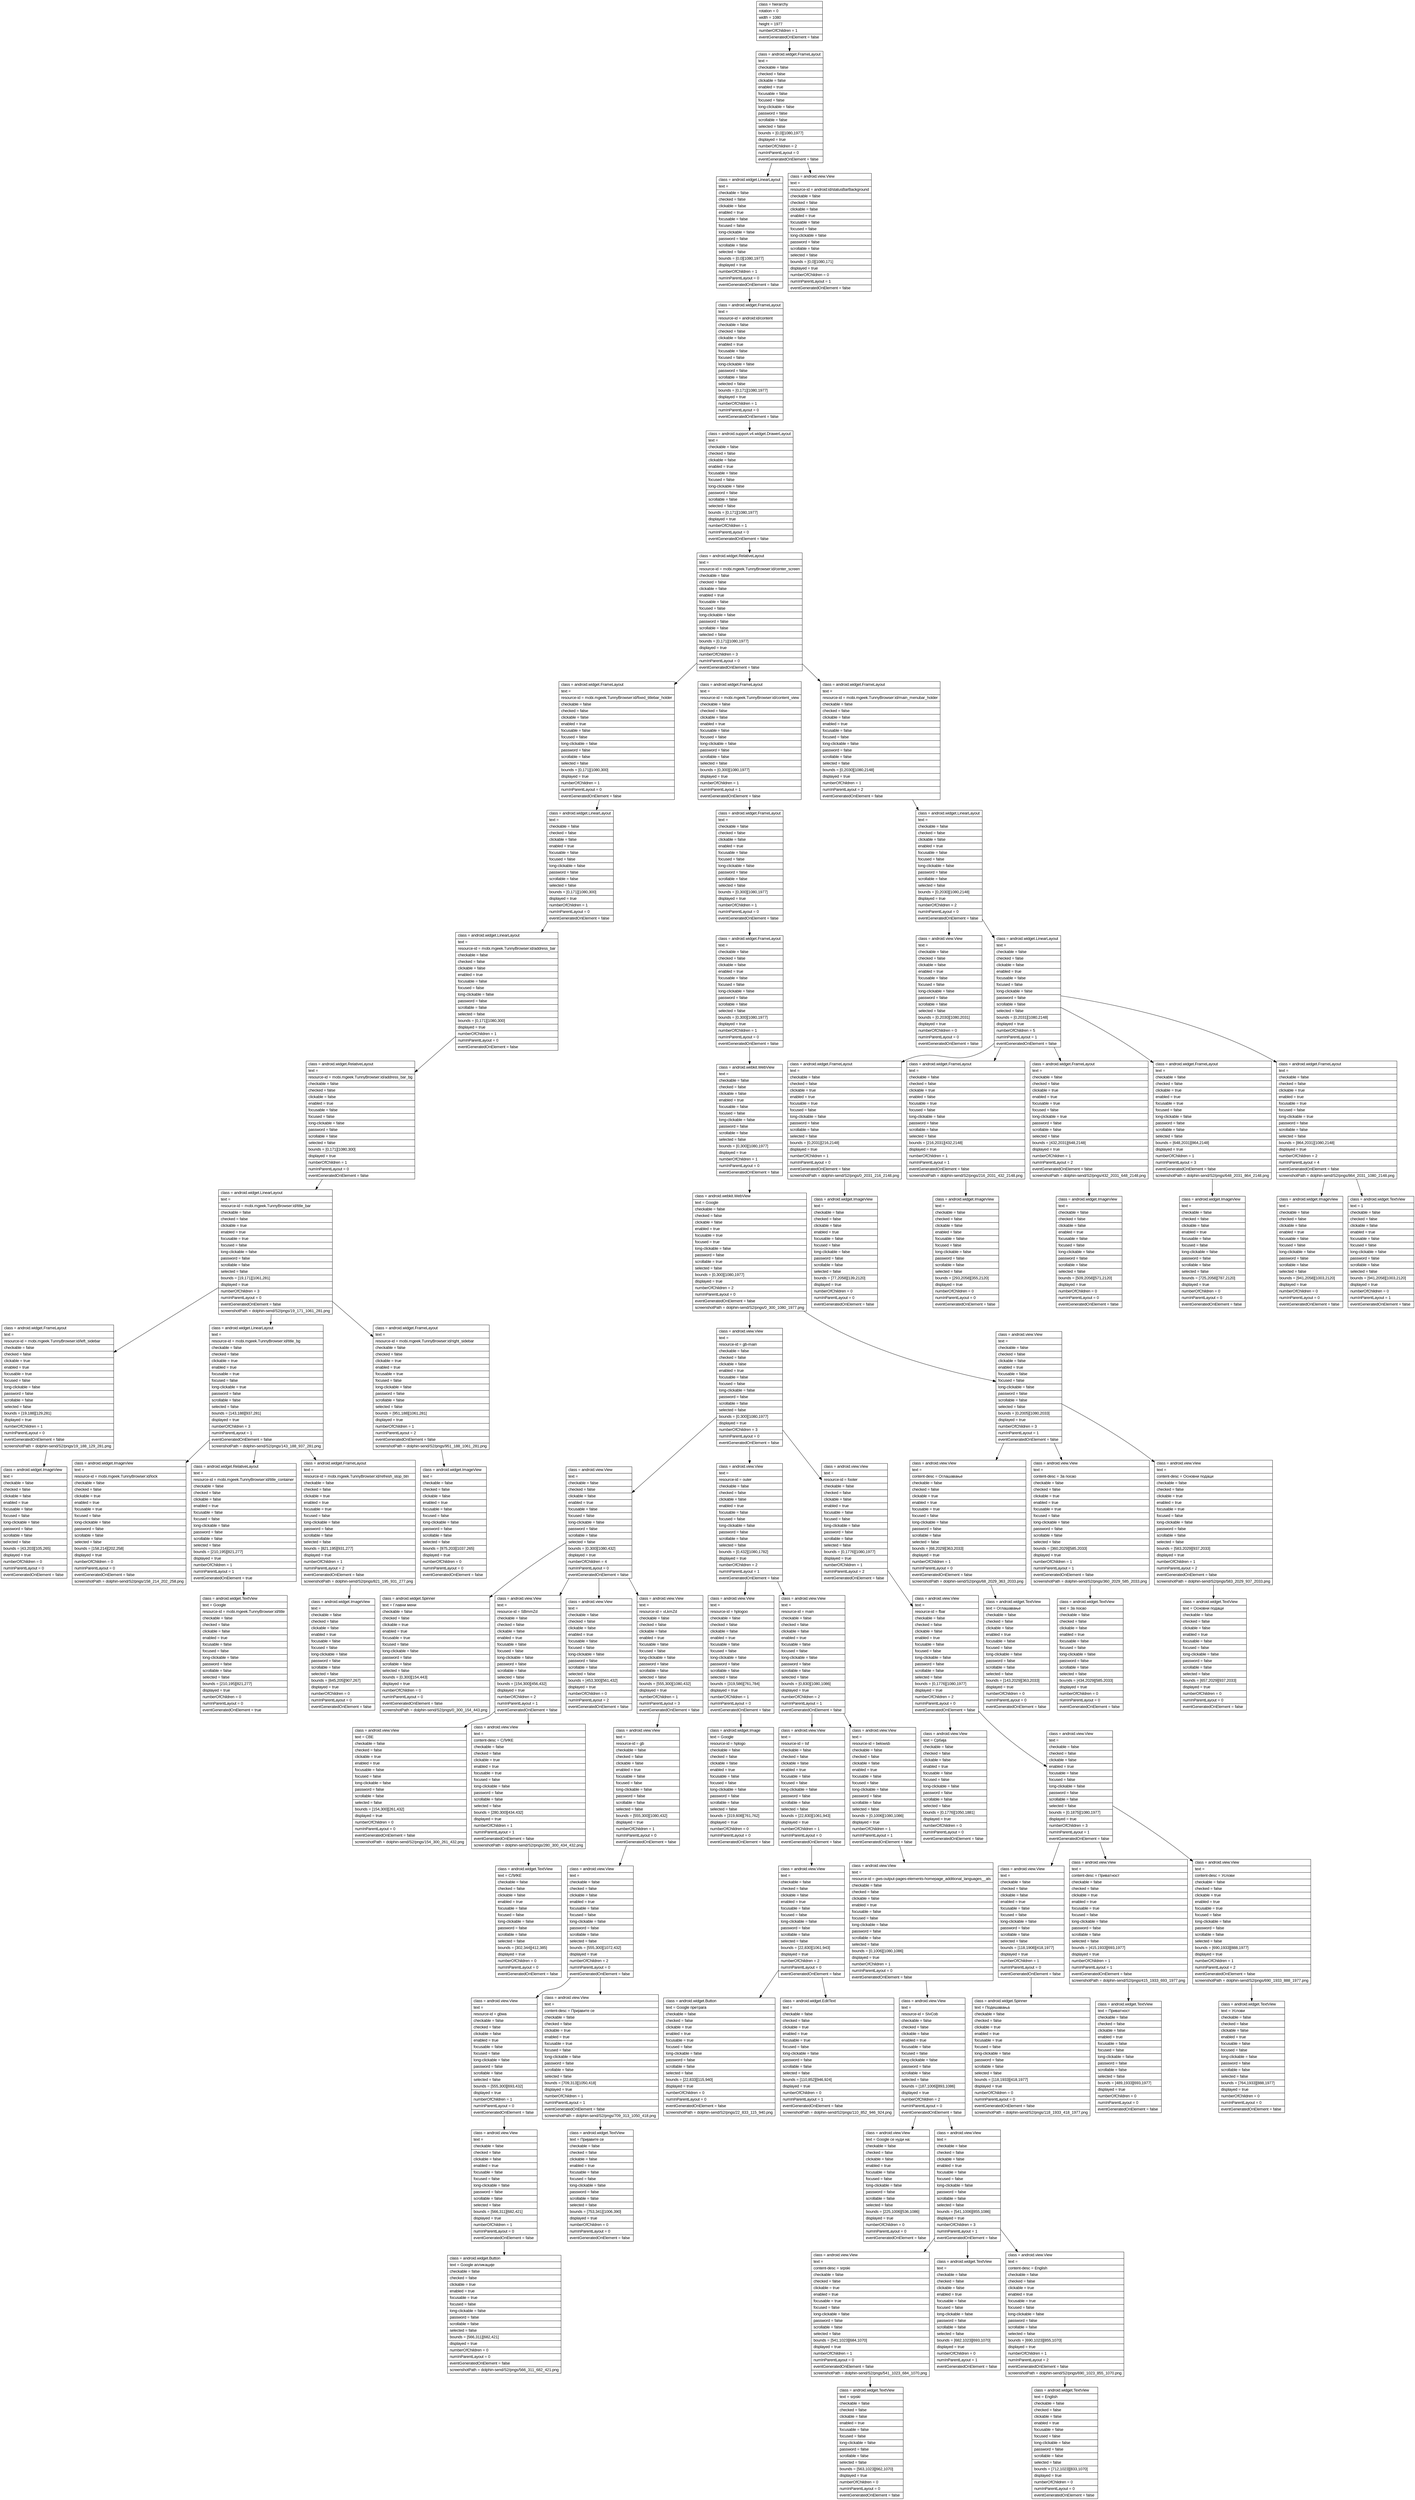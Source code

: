 digraph Layout {

	node [shape=record fontname=Arial];

	0	[label="{class = hierarchy\l|rotation = 0\l|width = 1080\l|height = 1977\l|numberOfChildren = 1\l|eventGeneratedOnElement = false \l}"]
	1	[label="{class = android.widget.FrameLayout\l|text = \l|checkable = false\l|checked = false\l|clickable = false\l|enabled = true\l|focusable = false\l|focused = false\l|long-clickable = false\l|password = false\l|scrollable = false\l|selected = false\l|bounds = [0,0][1080,1977]\l|displayed = true\l|numberOfChildren = 2\l|numInParentLayout = 0\l|eventGeneratedOnElement = false \l}"]
	2	[label="{class = android.widget.LinearLayout\l|text = \l|checkable = false\l|checked = false\l|clickable = false\l|enabled = true\l|focusable = false\l|focused = false\l|long-clickable = false\l|password = false\l|scrollable = false\l|selected = false\l|bounds = [0,0][1080,1977]\l|displayed = true\l|numberOfChildren = 1\l|numInParentLayout = 0\l|eventGeneratedOnElement = false \l}"]
	3	[label="{class = android.view.View\l|text = \l|resource-id = android:id/statusBarBackground\l|checkable = false\l|checked = false\l|clickable = false\l|enabled = true\l|focusable = false\l|focused = false\l|long-clickable = false\l|password = false\l|scrollable = false\l|selected = false\l|bounds = [0,0][1080,171]\l|displayed = true\l|numberOfChildren = 0\l|numInParentLayout = 1\l|eventGeneratedOnElement = false \l}"]
	4	[label="{class = android.widget.FrameLayout\l|text = \l|resource-id = android:id/content\l|checkable = false\l|checked = false\l|clickable = false\l|enabled = true\l|focusable = false\l|focused = false\l|long-clickable = false\l|password = false\l|scrollable = false\l|selected = false\l|bounds = [0,171][1080,1977]\l|displayed = true\l|numberOfChildren = 1\l|numInParentLayout = 0\l|eventGeneratedOnElement = false \l}"]
	5	[label="{class = android.support.v4.widget.DrawerLayout\l|text = \l|checkable = false\l|checked = false\l|clickable = false\l|enabled = true\l|focusable = false\l|focused = false\l|long-clickable = false\l|password = false\l|scrollable = false\l|selected = false\l|bounds = [0,171][1080,1977]\l|displayed = true\l|numberOfChildren = 1\l|numInParentLayout = 0\l|eventGeneratedOnElement = false \l}"]
	6	[label="{class = android.widget.RelativeLayout\l|text = \l|resource-id = mobi.mgeek.TunnyBrowser:id/center_screen\l|checkable = false\l|checked = false\l|clickable = false\l|enabled = true\l|focusable = false\l|focused = false\l|long-clickable = false\l|password = false\l|scrollable = false\l|selected = false\l|bounds = [0,171][1080,1977]\l|displayed = true\l|numberOfChildren = 3\l|numInParentLayout = 0\l|eventGeneratedOnElement = false \l}"]
	7	[label="{class = android.widget.FrameLayout\l|text = \l|resource-id = mobi.mgeek.TunnyBrowser:id/fixed_titlebar_holder\l|checkable = false\l|checked = false\l|clickable = false\l|enabled = true\l|focusable = false\l|focused = false\l|long-clickable = false\l|password = false\l|scrollable = false\l|selected = false\l|bounds = [0,171][1080,300]\l|displayed = true\l|numberOfChildren = 1\l|numInParentLayout = 0\l|eventGeneratedOnElement = false \l}"]
	8	[label="{class = android.widget.FrameLayout\l|text = \l|resource-id = mobi.mgeek.TunnyBrowser:id/content_view\l|checkable = false\l|checked = false\l|clickable = false\l|enabled = true\l|focusable = false\l|focused = false\l|long-clickable = false\l|password = false\l|scrollable = false\l|selected = false\l|bounds = [0,300][1080,1977]\l|displayed = true\l|numberOfChildren = 1\l|numInParentLayout = 1\l|eventGeneratedOnElement = false \l}"]
	9	[label="{class = android.widget.FrameLayout\l|text = \l|resource-id = mobi.mgeek.TunnyBrowser:id/main_menubar_holder\l|checkable = false\l|checked = false\l|clickable = false\l|enabled = true\l|focusable = false\l|focused = false\l|long-clickable = false\l|password = false\l|scrollable = false\l|selected = false\l|bounds = [0,2030][1080,2148]\l|displayed = true\l|numberOfChildren = 1\l|numInParentLayout = 2\l|eventGeneratedOnElement = false \l}"]
	10	[label="{class = android.widget.LinearLayout\l|text = \l|checkable = false\l|checked = false\l|clickable = false\l|enabled = true\l|focusable = false\l|focused = false\l|long-clickable = false\l|password = false\l|scrollable = false\l|selected = false\l|bounds = [0,171][1080,300]\l|displayed = true\l|numberOfChildren = 1\l|numInParentLayout = 0\l|eventGeneratedOnElement = false \l}"]
	11	[label="{class = android.widget.FrameLayout\l|text = \l|checkable = false\l|checked = false\l|clickable = false\l|enabled = true\l|focusable = false\l|focused = false\l|long-clickable = false\l|password = false\l|scrollable = false\l|selected = false\l|bounds = [0,300][1080,1977]\l|displayed = true\l|numberOfChildren = 1\l|numInParentLayout = 0\l|eventGeneratedOnElement = false \l}"]
	12	[label="{class = android.widget.LinearLayout\l|text = \l|checkable = false\l|checked = false\l|clickable = false\l|enabled = true\l|focusable = false\l|focused = false\l|long-clickable = false\l|password = false\l|scrollable = false\l|selected = false\l|bounds = [0,2030][1080,2148]\l|displayed = true\l|numberOfChildren = 2\l|numInParentLayout = 0\l|eventGeneratedOnElement = false \l}"]
	13	[label="{class = android.widget.LinearLayout\l|text = \l|resource-id = mobi.mgeek.TunnyBrowser:id/address_bar\l|checkable = false\l|checked = false\l|clickable = false\l|enabled = true\l|focusable = false\l|focused = false\l|long-clickable = false\l|password = false\l|scrollable = false\l|selected = false\l|bounds = [0,171][1080,300]\l|displayed = true\l|numberOfChildren = 1\l|numInParentLayout = 0\l|eventGeneratedOnElement = false \l}"]
	14	[label="{class = android.widget.FrameLayout\l|text = \l|checkable = false\l|checked = false\l|clickable = false\l|enabled = true\l|focusable = false\l|focused = false\l|long-clickable = false\l|password = false\l|scrollable = false\l|selected = false\l|bounds = [0,300][1080,1977]\l|displayed = true\l|numberOfChildren = 1\l|numInParentLayout = 0\l|eventGeneratedOnElement = false \l}"]
	15	[label="{class = android.view.View\l|text = \l|checkable = false\l|checked = false\l|clickable = false\l|enabled = true\l|focusable = false\l|focused = false\l|long-clickable = false\l|password = false\l|scrollable = false\l|selected = false\l|bounds = [0,2030][1080,2031]\l|displayed = true\l|numberOfChildren = 0\l|numInParentLayout = 0\l|eventGeneratedOnElement = false \l}"]
	16	[label="{class = android.widget.LinearLayout\l|text = \l|checkable = false\l|checked = false\l|clickable = false\l|enabled = true\l|focusable = false\l|focused = false\l|long-clickable = false\l|password = false\l|scrollable = false\l|selected = false\l|bounds = [0,2031][1080,2148]\l|displayed = true\l|numberOfChildren = 5\l|numInParentLayout = 1\l|eventGeneratedOnElement = false \l}"]
	17	[label="{class = android.widget.RelativeLayout\l|text = \l|resource-id = mobi.mgeek.TunnyBrowser:id/address_bar_bg\l|checkable = false\l|checked = false\l|clickable = false\l|enabled = true\l|focusable = false\l|focused = false\l|long-clickable = false\l|password = false\l|scrollable = false\l|selected = false\l|bounds = [0,171][1080,300]\l|displayed = true\l|numberOfChildren = 1\l|numInParentLayout = 0\l|eventGeneratedOnElement = false \l}"]
	18	[label="{class = android.webkit.WebView\l|text = \l|checkable = false\l|checked = false\l|clickable = false\l|enabled = true\l|focusable = false\l|focused = false\l|long-clickable = false\l|password = false\l|scrollable = false\l|selected = false\l|bounds = [0,300][1080,1977]\l|displayed = true\l|numberOfChildren = 1\l|numInParentLayout = 0\l|eventGeneratedOnElement = false \l}"]
	19	[label="{class = android.widget.FrameLayout\l|text = \l|checkable = false\l|checked = false\l|clickable = true\l|enabled = true\l|focusable = true\l|focused = false\l|long-clickable = false\l|password = false\l|scrollable = false\l|selected = false\l|bounds = [0,2031][216,2148]\l|displayed = true\l|numberOfChildren = 1\l|numInParentLayout = 0\l|eventGeneratedOnElement = false \l|screenshotPath = dolphin-send/S2/pngs/0_2031_216_2148.png\l}"]
	20	[label="{class = android.widget.FrameLayout\l|text = \l|checkable = false\l|checked = false\l|clickable = true\l|enabled = false\l|focusable = true\l|focused = false\l|long-clickable = false\l|password = false\l|scrollable = false\l|selected = false\l|bounds = [216,2031][432,2148]\l|displayed = true\l|numberOfChildren = 1\l|numInParentLayout = 1\l|eventGeneratedOnElement = false \l|screenshotPath = dolphin-send/S2/pngs/216_2031_432_2148.png\l}"]
	21	[label="{class = android.widget.FrameLayout\l|text = \l|checkable = false\l|checked = false\l|clickable = true\l|enabled = true\l|focusable = true\l|focused = false\l|long-clickable = true\l|password = false\l|scrollable = false\l|selected = false\l|bounds = [432,2031][648,2148]\l|displayed = true\l|numberOfChildren = 1\l|numInParentLayout = 2\l|eventGeneratedOnElement = false \l|screenshotPath = dolphin-send/S2/pngs/432_2031_648_2148.png\l}"]
	22	[label="{class = android.widget.FrameLayout\l|text = \l|checkable = false\l|checked = false\l|clickable = true\l|enabled = true\l|focusable = true\l|focused = false\l|long-clickable = false\l|password = false\l|scrollable = false\l|selected = false\l|bounds = [648,2031][864,2148]\l|displayed = true\l|numberOfChildren = 1\l|numInParentLayout = 3\l|eventGeneratedOnElement = false \l|screenshotPath = dolphin-send/S2/pngs/648_2031_864_2148.png\l}"]
	23	[label="{class = android.widget.FrameLayout\l|text = \l|checkable = false\l|checked = false\l|clickable = true\l|enabled = true\l|focusable = true\l|focused = false\l|long-clickable = true\l|password = false\l|scrollable = false\l|selected = false\l|bounds = [864,2031][1080,2148]\l|displayed = true\l|numberOfChildren = 2\l|numInParentLayout = 4\l|eventGeneratedOnElement = false \l|screenshotPath = dolphin-send/S2/pngs/864_2031_1080_2148.png\l}"]
	24	[label="{class = android.widget.LinearLayout\l|text = \l|resource-id = mobi.mgeek.TunnyBrowser:id/title_bar\l|checkable = false\l|checked = false\l|clickable = true\l|enabled = true\l|focusable = true\l|focused = false\l|long-clickable = false\l|password = false\l|scrollable = false\l|selected = false\l|bounds = [19,171][1061,281]\l|displayed = true\l|numberOfChildren = 3\l|numInParentLayout = 0\l|eventGeneratedOnElement = false \l|screenshotPath = dolphin-send/S2/pngs/19_171_1061_281.png\l}"]
	25	[label="{class = android.webkit.WebView\l|text = Google\l|checkable = false\l|checked = false\l|clickable = false\l|enabled = true\l|focusable = true\l|focused = true\l|long-clickable = false\l|password = false\l|scrollable = true\l|selected = false\l|bounds = [0,300][1080,1977]\l|displayed = true\l|numberOfChildren = 2\l|numInParentLayout = 0\l|eventGeneratedOnElement = false \l|screenshotPath = dolphin-send/S2/pngs/0_300_1080_1977.png\l}"]
	26	[label="{class = android.widget.ImageView\l|text = \l|checkable = false\l|checked = false\l|clickable = false\l|enabled = true\l|focusable = false\l|focused = false\l|long-clickable = false\l|password = false\l|scrollable = false\l|selected = false\l|bounds = [77,2058][139,2120]\l|displayed = true\l|numberOfChildren = 0\l|numInParentLayout = 0\l|eventGeneratedOnElement = false \l}"]
	27	[label="{class = android.widget.ImageView\l|text = \l|checkable = false\l|checked = false\l|clickable = false\l|enabled = false\l|focusable = false\l|focused = false\l|long-clickable = false\l|password = false\l|scrollable = false\l|selected = false\l|bounds = [293,2058][355,2120]\l|displayed = true\l|numberOfChildren = 0\l|numInParentLayout = 0\l|eventGeneratedOnElement = false \l}"]
	28	[label="{class = android.widget.ImageView\l|text = \l|checkable = false\l|checked = false\l|clickable = false\l|enabled = true\l|focusable = false\l|focused = false\l|long-clickable = false\l|password = false\l|scrollable = false\l|selected = false\l|bounds = [509,2058][571,2120]\l|displayed = true\l|numberOfChildren = 0\l|numInParentLayout = 0\l|eventGeneratedOnElement = false \l}"]
	29	[label="{class = android.widget.ImageView\l|text = \l|checkable = false\l|checked = false\l|clickable = false\l|enabled = true\l|focusable = false\l|focused = false\l|long-clickable = false\l|password = false\l|scrollable = false\l|selected = false\l|bounds = [725,2058][787,2120]\l|displayed = true\l|numberOfChildren = 0\l|numInParentLayout = 0\l|eventGeneratedOnElement = false \l}"]
	30	[label="{class = android.widget.ImageView\l|text = \l|checkable = false\l|checked = false\l|clickable = false\l|enabled = true\l|focusable = false\l|focused = false\l|long-clickable = false\l|password = false\l|scrollable = false\l|selected = false\l|bounds = [941,2058][1003,2120]\l|displayed = true\l|numberOfChildren = 0\l|numInParentLayout = 0\l|eventGeneratedOnElement = false \l}"]
	31	[label="{class = android.widget.TextView\l|text = 1\l|checkable = false\l|checked = false\l|clickable = false\l|enabled = true\l|focusable = false\l|focused = false\l|long-clickable = false\l|password = false\l|scrollable = false\l|selected = false\l|bounds = [941,2058][1003,2120]\l|displayed = true\l|numberOfChildren = 0\l|numInParentLayout = 1\l|eventGeneratedOnElement = false \l}"]
	32	[label="{class = android.widget.FrameLayout\l|text = \l|resource-id = mobi.mgeek.TunnyBrowser:id/left_sidebar\l|checkable = false\l|checked = false\l|clickable = true\l|enabled = true\l|focusable = true\l|focused = false\l|long-clickable = false\l|password = false\l|scrollable = false\l|selected = false\l|bounds = [19,188][129,281]\l|displayed = true\l|numberOfChildren = 1\l|numInParentLayout = 0\l|eventGeneratedOnElement = false \l|screenshotPath = dolphin-send/S2/pngs/19_188_129_281.png\l}"]
	33	[label="{class = android.widget.LinearLayout\l|text = \l|resource-id = mobi.mgeek.TunnyBrowser:id/title_bg\l|checkable = false\l|checked = false\l|clickable = true\l|enabled = true\l|focusable = true\l|focused = false\l|long-clickable = true\l|password = false\l|scrollable = false\l|selected = false\l|bounds = [143,188][937,281]\l|displayed = true\l|numberOfChildren = 3\l|numInParentLayout = 1\l|eventGeneratedOnElement = false \l|screenshotPath = dolphin-send/S2/pngs/143_188_937_281.png\l}"]
	34	[label="{class = android.widget.FrameLayout\l|text = \l|resource-id = mobi.mgeek.TunnyBrowser:id/right_sidebar\l|checkable = false\l|checked = false\l|clickable = true\l|enabled = true\l|focusable = true\l|focused = false\l|long-clickable = false\l|password = false\l|scrollable = false\l|selected = false\l|bounds = [951,188][1061,281]\l|displayed = true\l|numberOfChildren = 1\l|numInParentLayout = 2\l|eventGeneratedOnElement = false \l|screenshotPath = dolphin-send/S2/pngs/951_188_1061_281.png\l}"]
	35	[label="{class = android.view.View\l|text = \l|resource-id = gb-main\l|checkable = false\l|checked = false\l|clickable = false\l|enabled = true\l|focusable = false\l|focused = false\l|long-clickable = false\l|password = false\l|scrollable = false\l|selected = false\l|bounds = [0,300][1080,1977]\l|displayed = true\l|numberOfChildren = 3\l|numInParentLayout = 0\l|eventGeneratedOnElement = false \l}"]
	36	[label="{class = android.view.View\l|text = \l|checkable = false\l|checked = false\l|clickable = false\l|enabled = true\l|focusable = false\l|focused = false\l|long-clickable = false\l|password = false\l|scrollable = false\l|selected = false\l|bounds = [0,2005][1080,2033]\l|displayed = true\l|numberOfChildren = 3\l|numInParentLayout = 1\l|eventGeneratedOnElement = false \l}"]
	37	[label="{class = android.widget.ImageView\l|text = \l|checkable = false\l|checked = false\l|clickable = false\l|enabled = true\l|focusable = false\l|focused = false\l|long-clickable = false\l|password = false\l|scrollable = false\l|selected = false\l|bounds = [43,203][105,265]\l|displayed = true\l|numberOfChildren = 0\l|numInParentLayout = 0\l|eventGeneratedOnElement = false \l}"]
	38	[label="{class = android.widget.ImageView\l|text = \l|resource-id = mobi.mgeek.TunnyBrowser:id/lock\l|checkable = false\l|checked = false\l|clickable = true\l|enabled = true\l|focusable = true\l|focused = false\l|long-clickable = false\l|password = false\l|scrollable = false\l|selected = false\l|bounds = [158,214][202,258]\l|displayed = true\l|numberOfChildren = 0\l|numInParentLayout = 0\l|eventGeneratedOnElement = false \l|screenshotPath = dolphin-send/S2/pngs/158_214_202_258.png\l}"]
	39	[label="{class = android.widget.RelativeLayout\l|text = \l|resource-id = mobi.mgeek.TunnyBrowser:id/title_container\l|checkable = false\l|checked = false\l|clickable = false\l|enabled = true\l|focusable = false\l|focused = false\l|long-clickable = false\l|password = false\l|scrollable = false\l|selected = false\l|bounds = [210,195][821,277]\l|displayed = true\l|numberOfChildren = 1\l|numInParentLayout = 1\l|eventGeneratedOnElement = true \l}"]
	40	[label="{class = android.widget.FrameLayout\l|text = \l|resource-id = mobi.mgeek.TunnyBrowser:id/refresh_stop_btn\l|checkable = false\l|checked = false\l|clickable = true\l|enabled = true\l|focusable = true\l|focused = false\l|long-clickable = false\l|password = false\l|scrollable = false\l|selected = false\l|bounds = [821,195][931,277]\l|displayed = true\l|numberOfChildren = 1\l|numInParentLayout = 2\l|eventGeneratedOnElement = false \l|screenshotPath = dolphin-send/S2/pngs/821_195_931_277.png\l}"]
	41	[label="{class = android.widget.ImageView\l|text = \l|checkable = false\l|checked = false\l|clickable = false\l|enabled = true\l|focusable = false\l|focused = false\l|long-clickable = false\l|password = false\l|scrollable = false\l|selected = false\l|bounds = [975,203][1037,265]\l|displayed = true\l|numberOfChildren = 0\l|numInParentLayout = 0\l|eventGeneratedOnElement = false \l}"]
	42	[label="{class = android.view.View\l|text = \l|checkable = false\l|checked = false\l|clickable = false\l|enabled = true\l|focusable = false\l|focused = false\l|long-clickable = false\l|password = false\l|scrollable = false\l|selected = false\l|bounds = [0,300][1080,432]\l|displayed = true\l|numberOfChildren = 4\l|numInParentLayout = 0\l|eventGeneratedOnElement = false \l}"]
	43	[label="{class = android.view.View\l|text = \l|resource-id = outer\l|checkable = false\l|checked = false\l|clickable = false\l|enabled = true\l|focusable = false\l|focused = false\l|long-clickable = false\l|password = false\l|scrollable = false\l|selected = false\l|bounds = [0,432][1080,1782]\l|displayed = true\l|numberOfChildren = 2\l|numInParentLayout = 1\l|eventGeneratedOnElement = false \l}"]
	44	[label="{class = android.view.View\l|text = \l|resource-id = footer\l|checkable = false\l|checked = false\l|clickable = false\l|enabled = true\l|focusable = false\l|focused = false\l|long-clickable = false\l|password = false\l|scrollable = false\l|selected = false\l|bounds = [0,1776][1080,1977]\l|displayed = true\l|numberOfChildren = 1\l|numInParentLayout = 2\l|eventGeneratedOnElement = false \l}"]
	45	[label="{class = android.view.View\l|text = \l|content-desc = Оглашавање\l|checkable = false\l|checked = false\l|clickable = true\l|enabled = true\l|focusable = true\l|focused = false\l|long-clickable = false\l|password = false\l|scrollable = false\l|selected = false\l|bounds = [68,2029][363,2033]\l|displayed = true\l|numberOfChildren = 1\l|numInParentLayout = 0\l|eventGeneratedOnElement = false \l|screenshotPath = dolphin-send/S2/pngs/68_2029_363_2033.png\l}"]
	46	[label="{class = android.view.View\l|text = \l|content-desc = За посао\l|checkable = false\l|checked = false\l|clickable = true\l|enabled = true\l|focusable = true\l|focused = false\l|long-clickable = false\l|password = false\l|scrollable = false\l|selected = false\l|bounds = [360,2029][585,2033]\l|displayed = true\l|numberOfChildren = 1\l|numInParentLayout = 1\l|eventGeneratedOnElement = false \l|screenshotPath = dolphin-send/S2/pngs/360_2029_585_2033.png\l}"]
	47	[label="{class = android.view.View\l|text = \l|content-desc = Основни подаци\l|checkable = false\l|checked = false\l|clickable = true\l|enabled = true\l|focusable = true\l|focused = false\l|long-clickable = false\l|password = false\l|scrollable = false\l|selected = false\l|bounds = [583,2029][937,2033]\l|displayed = true\l|numberOfChildren = 1\l|numInParentLayout = 2\l|eventGeneratedOnElement = false \l|screenshotPath = dolphin-send/S2/pngs/583_2029_937_2033.png\l}"]
	48	[label="{class = android.widget.TextView\l|text = Google\l|resource-id = mobi.mgeek.TunnyBrowser:id/title\l|checkable = false\l|checked = false\l|clickable = false\l|enabled = true\l|focusable = false\l|focused = false\l|long-clickable = false\l|password = false\l|scrollable = false\l|selected = false\l|bounds = [210,195][821,277]\l|displayed = true\l|numberOfChildren = 0\l|numInParentLayout = 0\l|eventGeneratedOnElement = true \l}"]
	49	[label="{class = android.widget.ImageView\l|text = \l|checkable = false\l|checked = false\l|clickable = false\l|enabled = true\l|focusable = false\l|focused = false\l|long-clickable = false\l|password = false\l|scrollable = false\l|selected = false\l|bounds = [845,205][907,267]\l|displayed = true\l|numberOfChildren = 0\l|numInParentLayout = 0\l|eventGeneratedOnElement = false \l}"]
	50	[label="{class = android.widget.Spinner\l|text = Главни мени\l|checkable = false\l|checked = false\l|clickable = true\l|enabled = true\l|focusable = true\l|focused = false\l|long-clickable = false\l|password = false\l|scrollable = false\l|selected = false\l|bounds = [0,300][154,443]\l|displayed = true\l|numberOfChildren = 0\l|numInParentLayout = 0\l|eventGeneratedOnElement = false \l|screenshotPath = dolphin-send/S2/pngs/0_300_154_443.png\l}"]
	51	[label="{class = android.view.View\l|text = \l|resource-id = SBmmZd\l|checkable = false\l|checked = false\l|clickable = false\l|enabled = true\l|focusable = false\l|focused = false\l|long-clickable = false\l|password = false\l|scrollable = false\l|selected = false\l|bounds = [154,300][456,432]\l|displayed = true\l|numberOfChildren = 2\l|numInParentLayout = 1\l|eventGeneratedOnElement = false \l}"]
	52	[label="{class = android.view.View\l|text = \l|checkable = false\l|checked = false\l|clickable = false\l|enabled = true\l|focusable = false\l|focused = false\l|long-clickable = false\l|password = false\l|scrollable = false\l|selected = false\l|bounds = [453,300][561,432]\l|displayed = true\l|numberOfChildren = 0\l|numInParentLayout = 2\l|eventGeneratedOnElement = false \l}"]
	53	[label="{class = android.view.View\l|text = \l|resource-id = vLkmZd\l|checkable = false\l|checked = false\l|clickable = false\l|enabled = true\l|focusable = false\l|focused = false\l|long-clickable = false\l|password = false\l|scrollable = false\l|selected = false\l|bounds = [555,300][1080,432]\l|displayed = true\l|numberOfChildren = 1\l|numInParentLayout = 3\l|eventGeneratedOnElement = false \l}"]
	54	[label="{class = android.view.View\l|text = \l|resource-id = hplogoo\l|checkable = false\l|checked = false\l|clickable = false\l|enabled = true\l|focusable = false\l|focused = false\l|long-clickable = false\l|password = false\l|scrollable = false\l|selected = false\l|bounds = [319,586][761,784]\l|displayed = true\l|numberOfChildren = 1\l|numInParentLayout = 0\l|eventGeneratedOnElement = false \l}"]
	55	[label="{class = android.view.View\l|text = \l|resource-id = main\l|checkable = false\l|checked = false\l|clickable = false\l|enabled = true\l|focusable = false\l|focused = false\l|long-clickable = false\l|password = false\l|scrollable = false\l|selected = false\l|bounds = [0,830][1080,1086]\l|displayed = true\l|numberOfChildren = 2\l|numInParentLayout = 1\l|eventGeneratedOnElement = false \l}"]
	56	[label="{class = android.view.View\l|text = \l|resource-id = fbar\l|checkable = false\l|checked = false\l|clickable = false\l|enabled = true\l|focusable = false\l|focused = false\l|long-clickable = false\l|password = false\l|scrollable = false\l|selected = false\l|bounds = [0,1776][1080,1977]\l|displayed = true\l|numberOfChildren = 2\l|numInParentLayout = 0\l|eventGeneratedOnElement = false \l}"]
	57	[label="{class = android.widget.TextView\l|text = Оглашавање\l|checkable = false\l|checked = false\l|clickable = false\l|enabled = true\l|focusable = false\l|focused = false\l|long-clickable = false\l|password = false\l|scrollable = false\l|selected = false\l|bounds = [143,2029][363,2033]\l|displayed = true\l|numberOfChildren = 0\l|numInParentLayout = 0\l|eventGeneratedOnElement = false \l}"]
	58	[label="{class = android.widget.TextView\l|text = За посао\l|checkable = false\l|checked = false\l|clickable = false\l|enabled = true\l|focusable = false\l|focused = false\l|long-clickable = false\l|password = false\l|scrollable = false\l|selected = false\l|bounds = [434,2029][585,2033]\l|displayed = true\l|numberOfChildren = 0\l|numInParentLayout = 0\l|eventGeneratedOnElement = false \l}"]
	59	[label="{class = android.widget.TextView\l|text = Основни подаци\l|checkable = false\l|checked = false\l|clickable = false\l|enabled = true\l|focusable = false\l|focused = false\l|long-clickable = false\l|password = false\l|scrollable = false\l|selected = false\l|bounds = [657,2029][937,2033]\l|displayed = true\l|numberOfChildren = 0\l|numInParentLayout = 0\l|eventGeneratedOnElement = false \l}"]
	60	[label="{class = android.view.View\l|text = СВЕ\l|checkable = false\l|checked = false\l|clickable = true\l|enabled = true\l|focusable = false\l|focused = false\l|long-clickable = false\l|password = false\l|scrollable = false\l|selected = false\l|bounds = [154,300][261,432]\l|displayed = true\l|numberOfChildren = 0\l|numInParentLayout = 0\l|eventGeneratedOnElement = false \l|screenshotPath = dolphin-send/S2/pngs/154_300_261_432.png\l}"]
	61	[label="{class = android.view.View\l|text = \l|content-desc = СЛИКЕ\l|checkable = false\l|checked = false\l|clickable = true\l|enabled = true\l|focusable = true\l|focused = false\l|long-clickable = false\l|password = false\l|scrollable = false\l|selected = false\l|bounds = [280,300][434,432]\l|displayed = true\l|numberOfChildren = 1\l|numInParentLayout = 1\l|eventGeneratedOnElement = false \l|screenshotPath = dolphin-send/S2/pngs/280_300_434_432.png\l}"]
	62	[label="{class = android.view.View\l|text = \l|resource-id = gb\l|checkable = false\l|checked = false\l|clickable = false\l|enabled = true\l|focusable = false\l|focused = false\l|long-clickable = false\l|password = false\l|scrollable = false\l|selected = false\l|bounds = [555,300][1080,432]\l|displayed = true\l|numberOfChildren = 1\l|numInParentLayout = 0\l|eventGeneratedOnElement = false \l}"]
	63	[label="{class = android.widget.Image\l|text = Google\l|resource-id = hplogo\l|checkable = false\l|checked = false\l|clickable = false\l|enabled = true\l|focusable = false\l|focused = false\l|long-clickable = false\l|password = false\l|scrollable = false\l|selected = false\l|bounds = [319,608][761,762]\l|displayed = true\l|numberOfChildren = 0\l|numInParentLayout = 0\l|eventGeneratedOnElement = false \l}"]
	64	[label="{class = android.view.View\l|text = \l|resource-id = tsf\l|checkable = false\l|checked = false\l|clickable = false\l|enabled = true\l|focusable = false\l|focused = false\l|long-clickable = false\l|password = false\l|scrollable = false\l|selected = false\l|bounds = [22,830][1061,943]\l|displayed = true\l|numberOfChildren = 1\l|numInParentLayout = 0\l|eventGeneratedOnElement = false \l}"]
	65	[label="{class = android.view.View\l|text = \l|resource-id = belowsb\l|checkable = false\l|checked = false\l|clickable = false\l|enabled = true\l|focusable = false\l|focused = false\l|long-clickable = false\l|password = false\l|scrollable = false\l|selected = false\l|bounds = [0,1006][1080,1086]\l|displayed = true\l|numberOfChildren = 1\l|numInParentLayout = 1\l|eventGeneratedOnElement = false \l}"]
	66	[label="{class = android.view.View\l|text = Србија\l|checkable = false\l|checked = false\l|clickable = false\l|enabled = true\l|focusable = false\l|focused = false\l|long-clickable = false\l|password = false\l|scrollable = false\l|selected = false\l|bounds = [0,1776][1050,1881]\l|displayed = true\l|numberOfChildren = 0\l|numInParentLayout = 0\l|eventGeneratedOnElement = false \l}"]
	67	[label="{class = android.view.View\l|text = \l|checkable = false\l|checked = false\l|clickable = false\l|enabled = true\l|focusable = false\l|focused = false\l|long-clickable = false\l|password = false\l|scrollable = false\l|selected = false\l|bounds = [0,1875][1080,1977]\l|displayed = true\l|numberOfChildren = 3\l|numInParentLayout = 1\l|eventGeneratedOnElement = false \l}"]
	68	[label="{class = android.widget.TextView\l|text = СЛИКЕ\l|checkable = false\l|checked = false\l|clickable = false\l|enabled = true\l|focusable = false\l|focused = false\l|long-clickable = false\l|password = false\l|scrollable = false\l|selected = false\l|bounds = [302,344][412,385]\l|displayed = true\l|numberOfChildren = 0\l|numInParentLayout = 0\l|eventGeneratedOnElement = false \l}"]
	69	[label="{class = android.view.View\l|text = \l|checkable = false\l|checked = false\l|clickable = false\l|enabled = true\l|focusable = false\l|focused = false\l|long-clickable = false\l|password = false\l|scrollable = false\l|selected = false\l|bounds = [555,300][1072,432]\l|displayed = true\l|numberOfChildren = 2\l|numInParentLayout = 0\l|eventGeneratedOnElement = false \l}"]
	70	[label="{class = android.view.View\l|text = \l|checkable = false\l|checked = false\l|clickable = false\l|enabled = true\l|focusable = false\l|focused = false\l|long-clickable = false\l|password = false\l|scrollable = false\l|selected = false\l|bounds = [22,830][1061,943]\l|displayed = true\l|numberOfChildren = 2\l|numInParentLayout = 0\l|eventGeneratedOnElement = false \l}"]
	71	[label="{class = android.view.View\l|text = \l|resource-id = gws-output-pages-elements-homepage_additional_languages__als\l|checkable = false\l|checked = false\l|clickable = false\l|enabled = true\l|focusable = false\l|focused = false\l|long-clickable = false\l|password = false\l|scrollable = false\l|selected = false\l|bounds = [0,1006][1080,1086]\l|displayed = true\l|numberOfChildren = 1\l|numInParentLayout = 0\l|eventGeneratedOnElement = false \l}"]
	72	[label="{class = android.view.View\l|text = \l|checkable = false\l|checked = false\l|clickable = false\l|enabled = true\l|focusable = false\l|focused = false\l|long-clickable = false\l|password = false\l|scrollable = false\l|selected = false\l|bounds = [118,1908][418,1977]\l|displayed = true\l|numberOfChildren = 1\l|numInParentLayout = 0\l|eventGeneratedOnElement = false \l}"]
	73	[label="{class = android.view.View\l|text = \l|content-desc = Приватност\l|checkable = false\l|checked = false\l|clickable = true\l|enabled = true\l|focusable = true\l|focused = false\l|long-clickable = false\l|password = false\l|scrollable = false\l|selected = false\l|bounds = [415,1933][693,1977]\l|displayed = true\l|numberOfChildren = 1\l|numInParentLayout = 1\l|eventGeneratedOnElement = false \l|screenshotPath = dolphin-send/S2/pngs/415_1933_693_1977.png\l}"]
	74	[label="{class = android.view.View\l|text = \l|content-desc = Услови\l|checkable = false\l|checked = false\l|clickable = true\l|enabled = true\l|focusable = true\l|focused = false\l|long-clickable = false\l|password = false\l|scrollable = false\l|selected = false\l|bounds = [690,1933][888,1977]\l|displayed = true\l|numberOfChildren = 1\l|numInParentLayout = 2\l|eventGeneratedOnElement = false \l|screenshotPath = dolphin-send/S2/pngs/690_1933_888_1977.png\l}"]
	75	[label="{class = android.view.View\l|text = \l|resource-id = gbwa\l|checkable = false\l|checked = false\l|clickable = false\l|enabled = true\l|focusable = false\l|focused = false\l|long-clickable = false\l|password = false\l|scrollable = false\l|selected = false\l|bounds = [555,300][693,432]\l|displayed = true\l|numberOfChildren = 1\l|numInParentLayout = 0\l|eventGeneratedOnElement = false \l}"]
	76	[label="{class = android.view.View\l|text = \l|content-desc = Пријавите се\l|checkable = false\l|checked = false\l|clickable = true\l|enabled = true\l|focusable = true\l|focused = false\l|long-clickable = false\l|password = false\l|scrollable = false\l|selected = false\l|bounds = [709,313][1050,418]\l|displayed = true\l|numberOfChildren = 1\l|numInParentLayout = 1\l|eventGeneratedOnElement = false \l|screenshotPath = dolphin-send/S2/pngs/709_313_1050_418.png\l}"]
	77	[label="{class = android.widget.Button\l|text = Google претрага\l|checkable = false\l|checked = false\l|clickable = true\l|enabled = true\l|focusable = true\l|focused = false\l|long-clickable = false\l|password = false\l|scrollable = false\l|selected = false\l|bounds = [22,833][115,940]\l|displayed = true\l|numberOfChildren = 0\l|numInParentLayout = 0\l|eventGeneratedOnElement = false \l|screenshotPath = dolphin-send/S2/pngs/22_833_115_940.png\l}"]
	78	[label="{class = android.widget.EditText\l|text = \l|checkable = false\l|checked = false\l|clickable = true\l|enabled = true\l|focusable = true\l|focused = false\l|long-clickable = false\l|password = false\l|scrollable = false\l|selected = false\l|bounds = [110,852][946,924]\l|displayed = true\l|numberOfChildren = 0\l|numInParentLayout = 1\l|eventGeneratedOnElement = false \l|screenshotPath = dolphin-send/S2/pngs/110_852_946_924.png\l}"]
	79	[label="{class = android.view.View\l|text = \l|resource-id = SIvCob\l|checkable = false\l|checked = false\l|clickable = false\l|enabled = true\l|focusable = false\l|focused = false\l|long-clickable = false\l|password = false\l|scrollable = false\l|selected = false\l|bounds = [187,1006][893,1086]\l|displayed = true\l|numberOfChildren = 2\l|numInParentLayout = 0\l|eventGeneratedOnElement = false \l}"]
	80	[label="{class = android.widget.Spinner\l|text = Подешавања\l|checkable = false\l|checked = false\l|clickable = true\l|enabled = true\l|focusable = true\l|focused = false\l|long-clickable = false\l|password = false\l|scrollable = false\l|selected = false\l|bounds = [118,1933][418,1977]\l|displayed = true\l|numberOfChildren = 0\l|numInParentLayout = 0\l|eventGeneratedOnElement = false \l|screenshotPath = dolphin-send/S2/pngs/118_1933_418_1977.png\l}"]
	81	[label="{class = android.widget.TextView\l|text = Приватност\l|checkable = false\l|checked = false\l|clickable = false\l|enabled = true\l|focusable = false\l|focused = false\l|long-clickable = false\l|password = false\l|scrollable = false\l|selected = false\l|bounds = [489,1933][693,1977]\l|displayed = true\l|numberOfChildren = 0\l|numInParentLayout = 0\l|eventGeneratedOnElement = false \l}"]
	82	[label="{class = android.widget.TextView\l|text = Услови\l|checkable = false\l|checked = false\l|clickable = false\l|enabled = true\l|focusable = false\l|focused = false\l|long-clickable = false\l|password = false\l|scrollable = false\l|selected = false\l|bounds = [764,1933][888,1977]\l|displayed = true\l|numberOfChildren = 0\l|numInParentLayout = 0\l|eventGeneratedOnElement = false \l}"]
	83	[label="{class = android.view.View\l|text = \l|checkable = false\l|checked = false\l|clickable = false\l|enabled = true\l|focusable = false\l|focused = false\l|long-clickable = false\l|password = false\l|scrollable = false\l|selected = false\l|bounds = [566,311][682,421]\l|displayed = true\l|numberOfChildren = 1\l|numInParentLayout = 0\l|eventGeneratedOnElement = false \l}"]
	84	[label="{class = android.widget.TextView\l|text = Пријавите се\l|checkable = false\l|checked = false\l|clickable = false\l|enabled = true\l|focusable = false\l|focused = false\l|long-clickable = false\l|password = false\l|scrollable = false\l|selected = false\l|bounds = [753,341][1006,390]\l|displayed = true\l|numberOfChildren = 0\l|numInParentLayout = 0\l|eventGeneratedOnElement = false \l}"]
	85	[label="{class = android.view.View\l|text = Google се нуди на:\l|checkable = false\l|checked = false\l|clickable = false\l|enabled = true\l|focusable = false\l|focused = false\l|long-clickable = false\l|password = false\l|scrollable = false\l|selected = false\l|bounds = [225,1006][536,1086]\l|displayed = true\l|numberOfChildren = 0\l|numInParentLayout = 0\l|eventGeneratedOnElement = false \l}"]
	86	[label="{class = android.view.View\l|text = \l|checkable = false\l|checked = false\l|clickable = false\l|enabled = true\l|focusable = false\l|focused = false\l|long-clickable = false\l|password = false\l|scrollable = false\l|selected = false\l|bounds = [541,1006][855,1086]\l|displayed = true\l|numberOfChildren = 3\l|numInParentLayout = 1\l|eventGeneratedOnElement = false \l}"]
	87	[label="{class = android.widget.Button\l|text = Google апликације\l|checkable = false\l|checked = false\l|clickable = true\l|enabled = true\l|focusable = true\l|focused = false\l|long-clickable = false\l|password = false\l|scrollable = false\l|selected = false\l|bounds = [566,311][682,421]\l|displayed = true\l|numberOfChildren = 0\l|numInParentLayout = 0\l|eventGeneratedOnElement = false \l|screenshotPath = dolphin-send/S2/pngs/566_311_682_421.png\l}"]
	88	[label="{class = android.view.View\l|text = \l|content-desc = srpski\l|checkable = false\l|checked = false\l|clickable = true\l|enabled = true\l|focusable = true\l|focused = false\l|long-clickable = false\l|password = false\l|scrollable = false\l|selected = false\l|bounds = [541,1023][684,1070]\l|displayed = true\l|numberOfChildren = 1\l|numInParentLayout = 0\l|eventGeneratedOnElement = false \l|screenshotPath = dolphin-send/S2/pngs/541_1023_684_1070.png\l}"]
	89	[label="{class = android.widget.TextView\l|text =  \l|checkable = false\l|checked = false\l|clickable = false\l|enabled = true\l|focusable = false\l|focused = false\l|long-clickable = false\l|password = false\l|scrollable = false\l|selected = false\l|bounds = [682,1023][693,1070]\l|displayed = true\l|numberOfChildren = 0\l|numInParentLayout = 1\l|eventGeneratedOnElement = false \l}"]
	90	[label="{class = android.view.View\l|text = \l|content-desc = English\l|checkable = false\l|checked = false\l|clickable = true\l|enabled = true\l|focusable = true\l|focused = false\l|long-clickable = false\l|password = false\l|scrollable = false\l|selected = false\l|bounds = [690,1023][855,1070]\l|displayed = true\l|numberOfChildren = 1\l|numInParentLayout = 2\l|eventGeneratedOnElement = false \l|screenshotPath = dolphin-send/S2/pngs/690_1023_855_1070.png\l}"]
	91	[label="{class = android.widget.TextView\l|text = srpski\l|checkable = false\l|checked = false\l|clickable = false\l|enabled = true\l|focusable = false\l|focused = false\l|long-clickable = false\l|password = false\l|scrollable = false\l|selected = false\l|bounds = [563,1023][662,1070]\l|displayed = true\l|numberOfChildren = 0\l|numInParentLayout = 0\l|eventGeneratedOnElement = false \l}"]
	92	[label="{class = android.widget.TextView\l|text = English\l|checkable = false\l|checked = false\l|clickable = false\l|enabled = true\l|focusable = false\l|focused = false\l|long-clickable = false\l|password = false\l|scrollable = false\l|selected = false\l|bounds = [712,1023][833,1070]\l|displayed = true\l|numberOfChildren = 0\l|numInParentLayout = 0\l|eventGeneratedOnElement = false \l}"]


	0 -> 1
	1 -> 2
	1 -> 3
	2 -> 4
	4 -> 5
	5 -> 6
	6 -> 7
	6 -> 8
	6 -> 9
	7 -> 10
	8 -> 11
	9 -> 12
	10 -> 13
	11 -> 14
	12 -> 15
	12 -> 16
	13 -> 17
	14 -> 18
	16 -> 19
	16 -> 20
	16 -> 21
	16 -> 22
	16 -> 23
	17 -> 24
	18 -> 25
	19 -> 26
	20 -> 27
	21 -> 28
	22 -> 29
	23 -> 30
	23 -> 31
	24 -> 32
	24 -> 33
	24 -> 34
	25 -> 35
	25 -> 36
	32 -> 37
	33 -> 38
	33 -> 39
	33 -> 40
	34 -> 41
	35 -> 42
	35 -> 43
	35 -> 44
	36 -> 45
	36 -> 46
	36 -> 47
	39 -> 48
	40 -> 49
	42 -> 50
	42 -> 51
	42 -> 52
	42 -> 53
	43 -> 54
	43 -> 55
	44 -> 56
	45 -> 57
	46 -> 58
	47 -> 59
	51 -> 60
	51 -> 61
	53 -> 62
	54 -> 63
	55 -> 64
	55 -> 65
	56 -> 66
	56 -> 67
	61 -> 68
	62 -> 69
	64 -> 70
	65 -> 71
	67 -> 72
	67 -> 73
	67 -> 74
	69 -> 75
	69 -> 76
	70 -> 77
	70 -> 78
	71 -> 79
	72 -> 80
	73 -> 81
	74 -> 82
	75 -> 83
	76 -> 84
	79 -> 85
	79 -> 86
	83 -> 87
	86 -> 88
	86 -> 89
	86 -> 90
	88 -> 91
	90 -> 92


}
